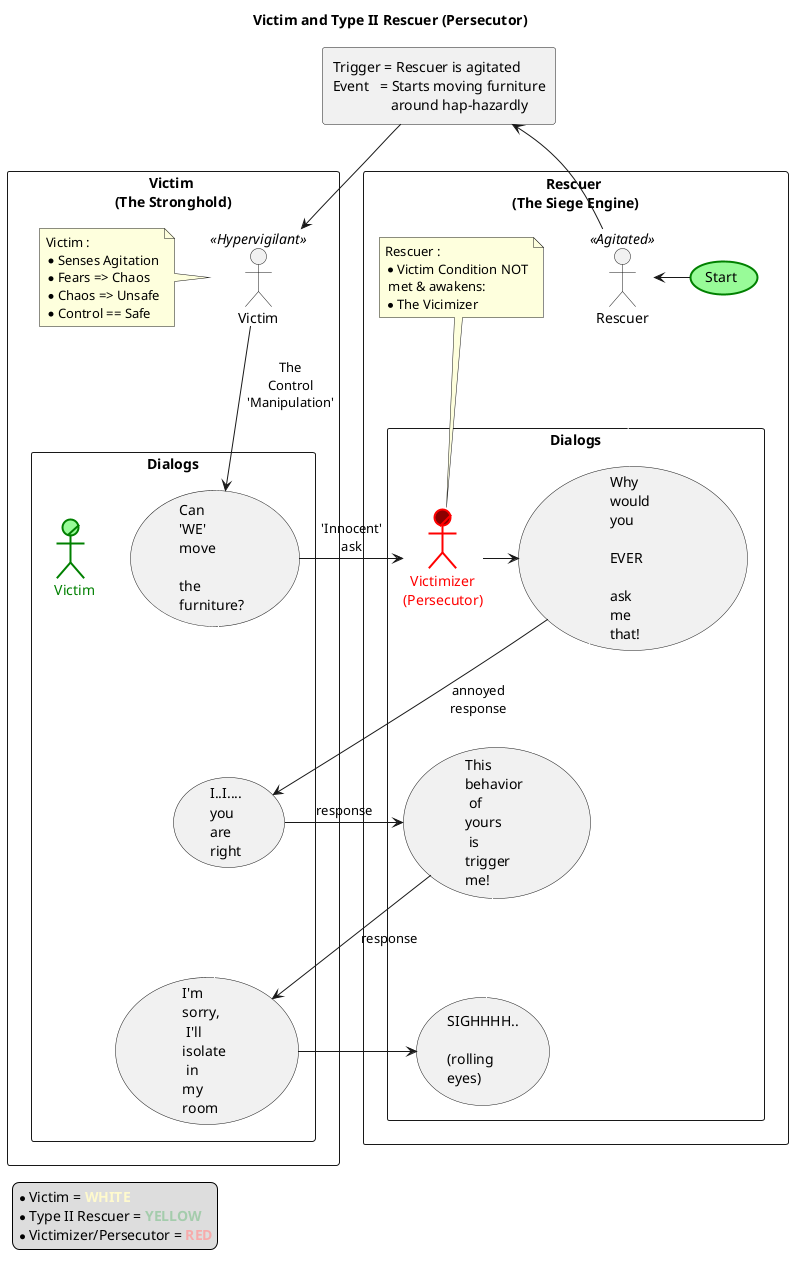 @startuml

' left to right direction
skinparam maxMessageSize 50
skinparam packageStyle rectangle

<style>
usecase {
    HorizontalAlignment left
    MaximumWidth 20
}
</style>

title Victim and Type II Rescuer (Persecutor)

legend bottom left
    ' * TBD1 = <color:#ADBBD2>**BLUE**</color>
    ' * TBD2 = <color:#FFFFFF>**WHITE**</color>
    * Victim = <color:#LemonChiffon>**WHITE**</color>
    * Type II Rescuer = <color:#A4CCAC>**YELLOW**</color>
    * Victimizer/Persecutor = <color:#F7ABAB>**RED**</color>
end legend

' package dosingtrans as "
' Dissociative Dosing Transaction
' --
' Succesful dosing tranaction
' Percecutor 'insult or injury' <-exchange-> 'insult or injury' Victim
' * Both 'Players' in the game
' DISSOCIATE:
' -- more absent than present (unconscious - stupedied)
' -- more there then (regressed)
' -- less here now (present)
' "

' package dissociated as "
' Bodily Symptoms
' of Dissociation or Dissociated
' ..
' Hypoxic ==
' Hypercarbic ==
' Hypoglycemic ==

' "

' dosingtrans -down-> dissociated

' actor "Victim" as vic
' actor "Rescuer" as rescuer

' rectangle "Type II Rescuer\nPersonas" as T2Resc {
'     actor :Rescuer\n(Type II) : as rescue2 #palegreen;line:green;line.bold;text:green

'     actor/ :  Victimizer\n(Persecutor): as vicper #DarkRed;line:red;line.bold;text:red

'     rescue2 -down- vicper

' }

' rescuer -right-> rescue2
' rescuer -right-> vicper

' vic --> rescue2
' vic -down-> vicper

' vicper -down-> dosingtrans
package theTrigger as "
    Trigger = Rescuer is agitated
    Event   = Starts moving furniture
            \taround hap-hazardly
    "
    ' usecase "Start" as start #palegreen;line:green;line.bold
    ' start -down-> theTrigger #palegreen;line:green

rectangle "Victim \n(The Stronghold)" as vicStgHold {
    actor "Victim" as victim3  << Hypervigilant >>



    rectangle "Dialogs" as vicDiag {
        actor/ :  Victim: as vic2 #palegreen;line:green;line.bold;text:green

        usecase "Can 'WE' move\n the furniture?" as dialog1
        usecase "I..I....\nyou are right" as dialog3
        usecase "I'm sorry,\n I'll isolate\n in my room" as dialog5

        dialog1 -down- dialog3 #line:white
        dialog3 -down- dialog5 #line:white

    }

    note left of victim3
    Victim :
    * Senses Agitation
    * Fears => Chaos
    * Chaos => Unsafe
    * Control == Safe
    end note
    ' note "Victim becomes anxious.\nMust suppress disturbance\n(Control == Safety)" as vicNote1
    ' victim3 -down-> vicNote1
     victim3 -down-> dialog1 : The Control 'Manipulation'

}

rectangle "Rescuer \n(The Siege Engine)" as resEngine {
    actor "Rescuer" as rescue3 << Agitated >>


    usecase "Start" as start2 #palegreen;line:green;line.bold
    start2 -left-> rescue3



    rectangle "Dialogs" as resDiag {
        actor/ :  Victimizer\n(Persecutor): as vicper #DarkRed;line:red;line.bold;text:red

        usecase "Why would you\n EVER\n ask me that!" as dialog2
        usecase "This behavior\n of yours\n is trigger me!" as dialog4
        usecase "SIGHHHH..\n (rolling eyes)" as dialog6

        dialog2 -down- dialog4 #line:white
        dialog4 -down- dialog6 #line:white

    }

    note top of vicper
    Rescuer :
    * Victim Condition NOT
     met & awakens:
    * The Vicimizer
    end note


}



    theTrigger -down-> victim3
    rescue3 -up-> theTrigger
    ' dialog1 --> rescue3
    rescue3 --> dialog2 #line:white
    dialog1 -> vicper : 'Innocent' ask
    vicper -> dialog2
    dialog2 --> dialog3 : annoyed response
    dialog3 --> dialog4 : response
    dialog4 --> dialog5 : response
    dialog5 --> dialog6



@enduml